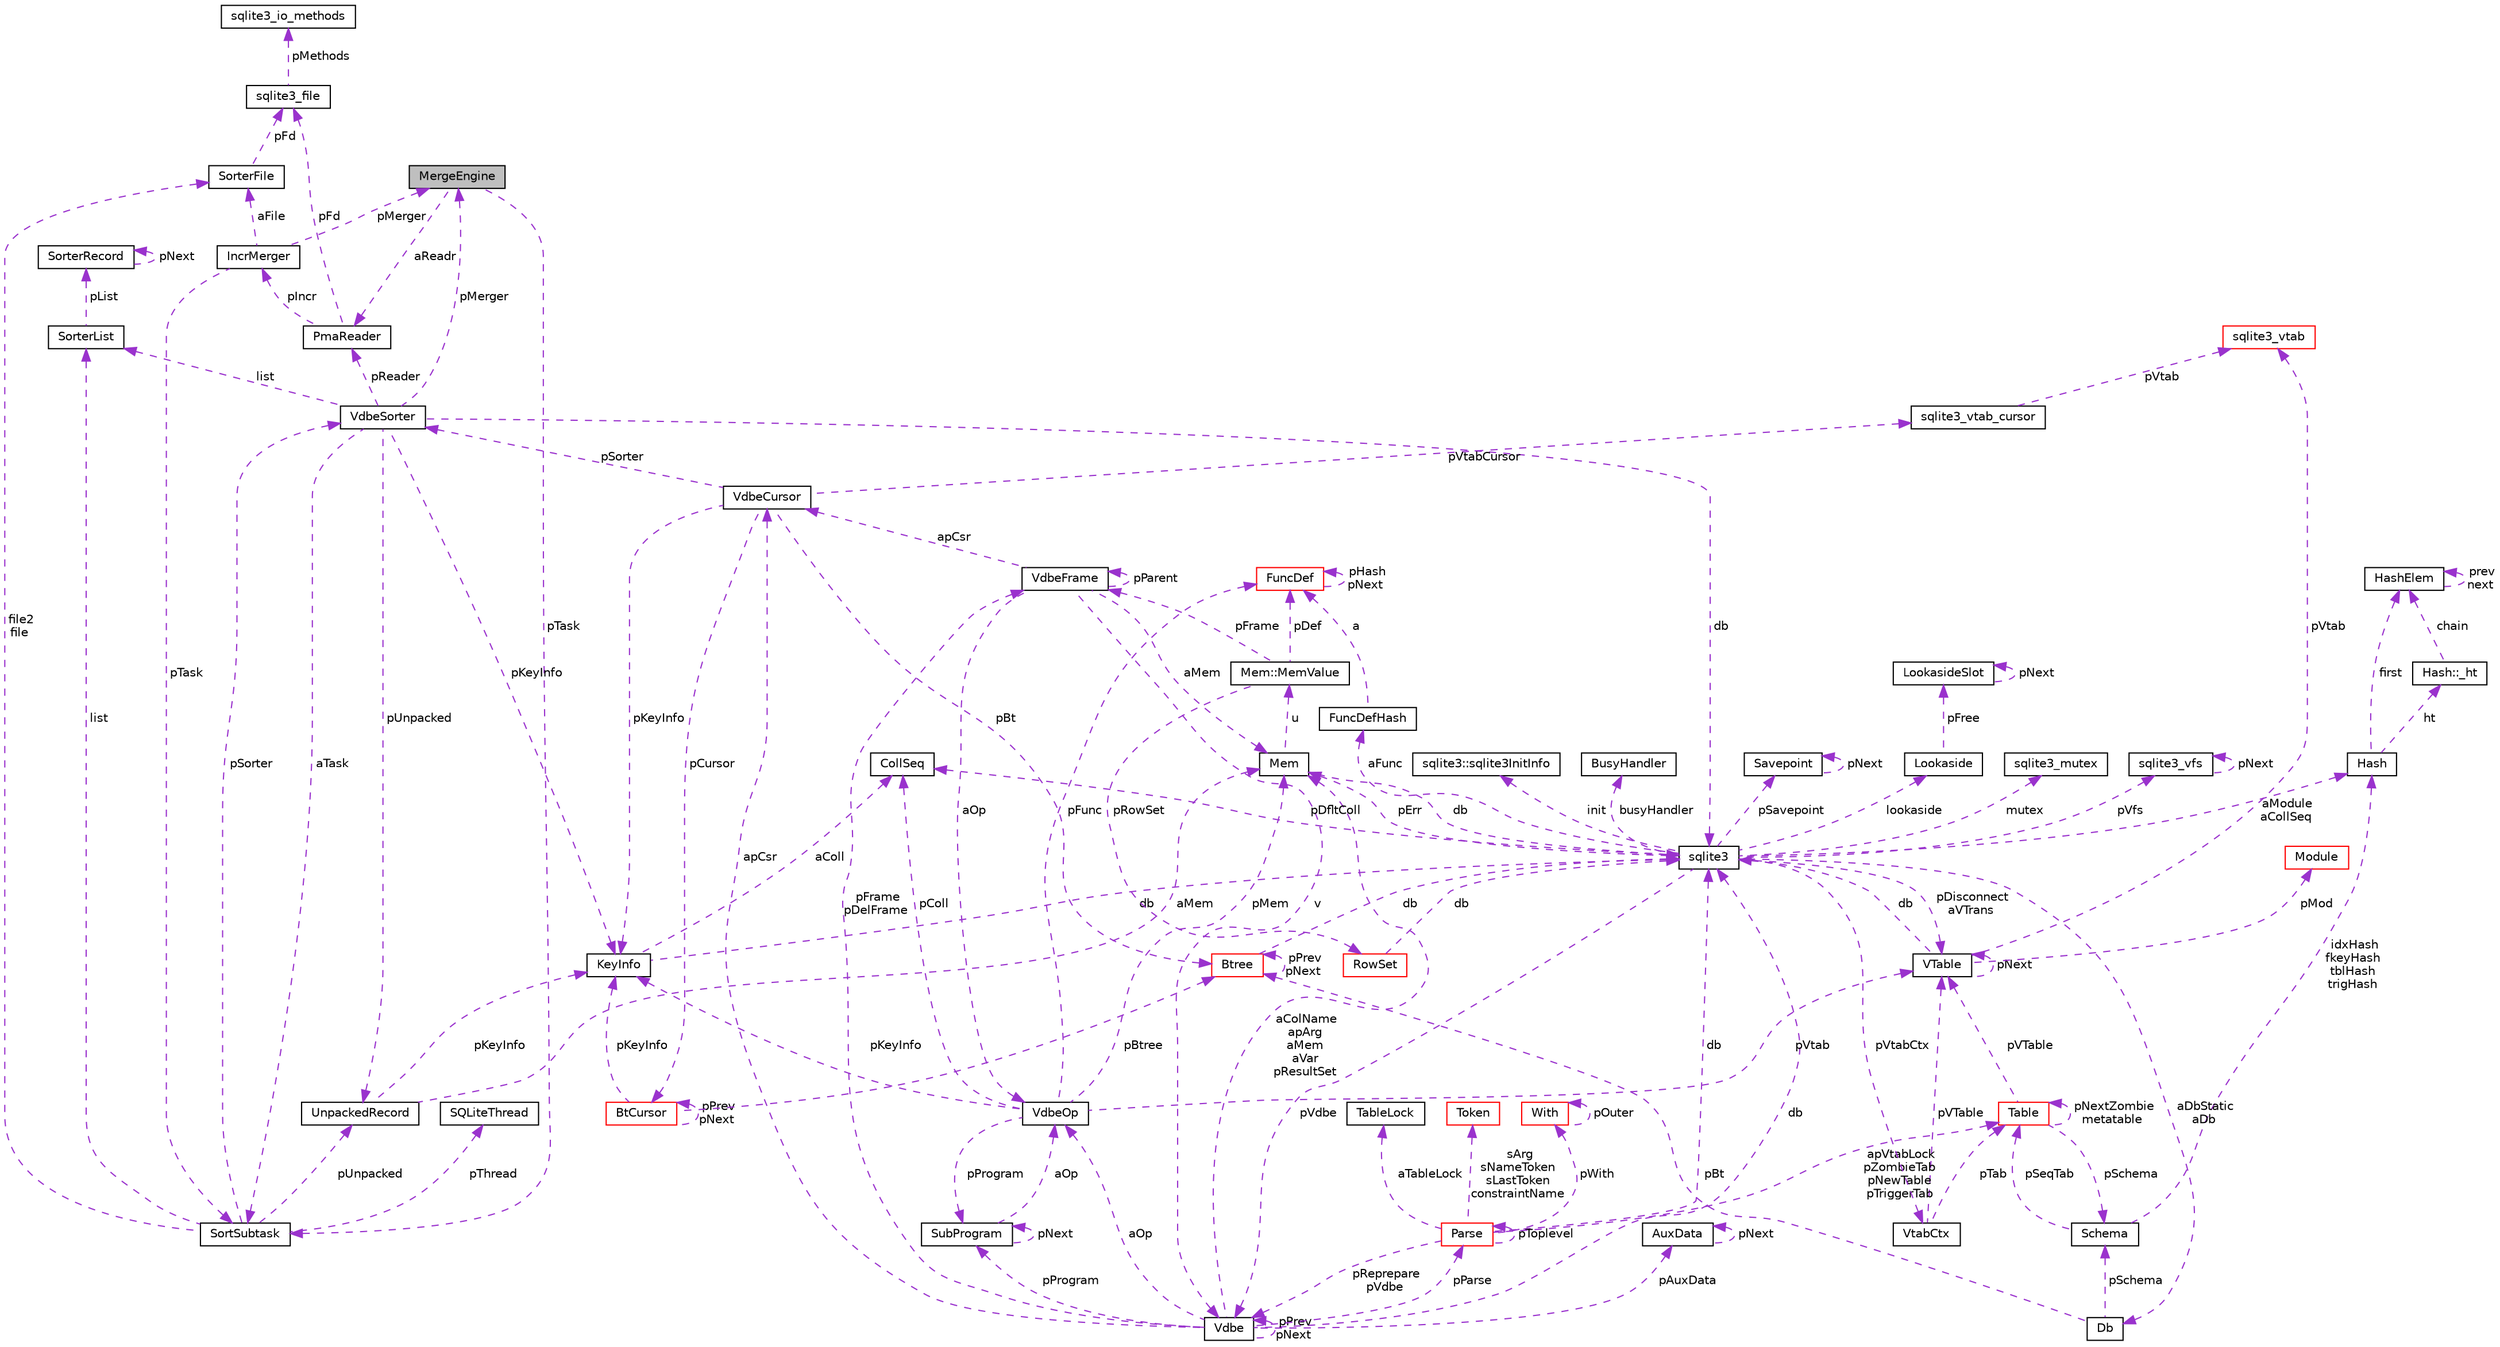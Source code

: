 digraph "MergeEngine"
{
  edge [fontname="Helvetica",fontsize="10",labelfontname="Helvetica",labelfontsize="10"];
  node [fontname="Helvetica",fontsize="10",shape=record];
  Node1 [label="MergeEngine",height=0.2,width=0.4,color="black", fillcolor="grey75", style="filled", fontcolor="black"];
  Node2 -> Node1 [dir="back",color="darkorchid3",fontsize="10",style="dashed",label=" aReadr" ];
  Node2 [label="PmaReader",height=0.2,width=0.4,color="black", fillcolor="white", style="filled",URL="$struct_pma_reader.html"];
  Node3 -> Node2 [dir="back",color="darkorchid3",fontsize="10",style="dashed",label=" pFd" ];
  Node3 [label="sqlite3_file",height=0.2,width=0.4,color="black", fillcolor="white", style="filled",URL="$structsqlite3__file.html"];
  Node4 -> Node3 [dir="back",color="darkorchid3",fontsize="10",style="dashed",label=" pMethods" ];
  Node4 [label="sqlite3_io_methods",height=0.2,width=0.4,color="black", fillcolor="white", style="filled",URL="$structsqlite3__io__methods.html"];
  Node5 -> Node2 [dir="back",color="darkorchid3",fontsize="10",style="dashed",label=" pIncr" ];
  Node5 [label="IncrMerger",height=0.2,width=0.4,color="black", fillcolor="white", style="filled",URL="$struct_incr_merger.html"];
  Node1 -> Node5 [dir="back",color="darkorchid3",fontsize="10",style="dashed",label=" pMerger" ];
  Node6 -> Node5 [dir="back",color="darkorchid3",fontsize="10",style="dashed",label=" aFile" ];
  Node6 [label="SorterFile",height=0.2,width=0.4,color="black", fillcolor="white", style="filled",URL="$struct_sorter_file.html"];
  Node3 -> Node6 [dir="back",color="darkorchid3",fontsize="10",style="dashed",label=" pFd" ];
  Node7 -> Node5 [dir="back",color="darkorchid3",fontsize="10",style="dashed",label=" pTask" ];
  Node7 [label="SortSubtask",height=0.2,width=0.4,color="black", fillcolor="white", style="filled",URL="$struct_sort_subtask.html"];
  Node8 -> Node7 [dir="back",color="darkorchid3",fontsize="10",style="dashed",label=" list" ];
  Node8 [label="SorterList",height=0.2,width=0.4,color="black", fillcolor="white", style="filled",URL="$struct_sorter_list.html"];
  Node9 -> Node8 [dir="back",color="darkorchid3",fontsize="10",style="dashed",label=" pList" ];
  Node9 [label="SorterRecord",height=0.2,width=0.4,color="black", fillcolor="white", style="filled",URL="$struct_sorter_record.html"];
  Node9 -> Node9 [dir="back",color="darkorchid3",fontsize="10",style="dashed",label=" pNext" ];
  Node10 -> Node7 [dir="back",color="darkorchid3",fontsize="10",style="dashed",label=" pSorter" ];
  Node10 [label="VdbeSorter",height=0.2,width=0.4,color="black", fillcolor="white", style="filled",URL="$struct_vdbe_sorter.html"];
  Node8 -> Node10 [dir="back",color="darkorchid3",fontsize="10",style="dashed",label=" list" ];
  Node11 -> Node10 [dir="back",color="darkorchid3",fontsize="10",style="dashed",label=" db" ];
  Node11 [label="sqlite3",height=0.2,width=0.4,color="black", fillcolor="white", style="filled",URL="$structsqlite3.html"];
  Node12 -> Node11 [dir="back",color="darkorchid3",fontsize="10",style="dashed",label=" pErr" ];
  Node12 [label="Mem",height=0.2,width=0.4,color="black", fillcolor="white", style="filled",URL="$struct_mem.html"];
  Node13 -> Node12 [dir="back",color="darkorchid3",fontsize="10",style="dashed",label=" u" ];
  Node13 [label="Mem::MemValue",height=0.2,width=0.4,color="black", fillcolor="white", style="filled",URL="$union_mem_1_1_mem_value.html"];
  Node14 -> Node13 [dir="back",color="darkorchid3",fontsize="10",style="dashed",label=" pFrame" ];
  Node14 [label="VdbeFrame",height=0.2,width=0.4,color="black", fillcolor="white", style="filled",URL="$struct_vdbe_frame.html"];
  Node12 -> Node14 [dir="back",color="darkorchid3",fontsize="10",style="dashed",label=" aMem" ];
  Node15 -> Node14 [dir="back",color="darkorchid3",fontsize="10",style="dashed",label=" v" ];
  Node15 [label="Vdbe",height=0.2,width=0.4,color="black", fillcolor="white", style="filled",URL="$struct_vdbe.html"];
  Node15 -> Node15 [dir="back",color="darkorchid3",fontsize="10",style="dashed",label=" pPrev\npNext" ];
  Node12 -> Node15 [dir="back",color="darkorchid3",fontsize="10",style="dashed",label=" aColName\napArg\naMem\naVar\npResultSet" ];
  Node11 -> Node15 [dir="back",color="darkorchid3",fontsize="10",style="dashed",label=" db" ];
  Node14 -> Node15 [dir="back",color="darkorchid3",fontsize="10",style="dashed",label=" pFrame\npDelFrame" ];
  Node16 -> Node15 [dir="back",color="darkorchid3",fontsize="10",style="dashed",label=" pAuxData" ];
  Node16 [label="AuxData",height=0.2,width=0.4,color="black", fillcolor="white", style="filled",URL="$struct_aux_data.html"];
  Node16 -> Node16 [dir="back",color="darkorchid3",fontsize="10",style="dashed",label=" pNext" ];
  Node17 -> Node15 [dir="back",color="darkorchid3",fontsize="10",style="dashed",label=" pProgram" ];
  Node17 [label="SubProgram",height=0.2,width=0.4,color="black", fillcolor="white", style="filled",URL="$struct_sub_program.html"];
  Node17 -> Node17 [dir="back",color="darkorchid3",fontsize="10",style="dashed",label=" pNext" ];
  Node18 -> Node17 [dir="back",color="darkorchid3",fontsize="10",style="dashed",label=" aOp" ];
  Node18 [label="VdbeOp",height=0.2,width=0.4,color="black", fillcolor="white", style="filled",URL="$struct_vdbe_op.html"];
  Node12 -> Node18 [dir="back",color="darkorchid3",fontsize="10",style="dashed",label=" pMem" ];
  Node19 -> Node18 [dir="back",color="darkorchid3",fontsize="10",style="dashed",label=" pColl" ];
  Node19 [label="CollSeq",height=0.2,width=0.4,color="black", fillcolor="white", style="filled",URL="$struct_coll_seq.html"];
  Node20 -> Node18 [dir="back",color="darkorchid3",fontsize="10",style="dashed",label=" pVtab" ];
  Node20 [label="VTable",height=0.2,width=0.4,color="black", fillcolor="white", style="filled",URL="$struct_v_table.html"];
  Node11 -> Node20 [dir="back",color="darkorchid3",fontsize="10",style="dashed",label=" db" ];
  Node20 -> Node20 [dir="back",color="darkorchid3",fontsize="10",style="dashed",label=" pNext" ];
  Node21 -> Node20 [dir="back",color="darkorchid3",fontsize="10",style="dashed",label=" pMod" ];
  Node21 [label="Module",height=0.2,width=0.4,color="red", fillcolor="white", style="filled",URL="$struct_module.html"];
  Node22 -> Node20 [dir="back",color="darkorchid3",fontsize="10",style="dashed",label=" pVtab" ];
  Node22 [label="sqlite3_vtab",height=0.2,width=0.4,color="red", fillcolor="white", style="filled",URL="$structsqlite3__vtab.html"];
  Node17 -> Node18 [dir="back",color="darkorchid3",fontsize="10",style="dashed",label=" pProgram" ];
  Node23 -> Node18 [dir="back",color="darkorchid3",fontsize="10",style="dashed",label=" pKeyInfo" ];
  Node23 [label="KeyInfo",height=0.2,width=0.4,color="black", fillcolor="white", style="filled",URL="$struct_key_info.html"];
  Node11 -> Node23 [dir="back",color="darkorchid3",fontsize="10",style="dashed",label=" db" ];
  Node19 -> Node23 [dir="back",color="darkorchid3",fontsize="10",style="dashed",label=" aColl" ];
  Node24 -> Node18 [dir="back",color="darkorchid3",fontsize="10",style="dashed",label=" pFunc" ];
  Node24 [label="FuncDef",height=0.2,width=0.4,color="red", fillcolor="white", style="filled",URL="$struct_func_def.html"];
  Node24 -> Node24 [dir="back",color="darkorchid3",fontsize="10",style="dashed",label=" pHash\npNext" ];
  Node25 -> Node15 [dir="back",color="darkorchid3",fontsize="10",style="dashed",label=" apCsr" ];
  Node25 [label="VdbeCursor",height=0.2,width=0.4,color="black", fillcolor="white", style="filled",URL="$struct_vdbe_cursor.html"];
  Node26 -> Node25 [dir="back",color="darkorchid3",fontsize="10",style="dashed",label=" pCursor" ];
  Node26 [label="BtCursor",height=0.2,width=0.4,color="red", fillcolor="white", style="filled",URL="$struct_bt_cursor.html"];
  Node26 -> Node26 [dir="back",color="darkorchid3",fontsize="10",style="dashed",label=" pPrev\npNext" ];
  Node23 -> Node26 [dir="back",color="darkorchid3",fontsize="10",style="dashed",label=" pKeyInfo" ];
  Node27 -> Node26 [dir="back",color="darkorchid3",fontsize="10",style="dashed",label=" pBtree" ];
  Node27 [label="Btree",height=0.2,width=0.4,color="red", fillcolor="white", style="filled",URL="$struct_btree.html"];
  Node11 -> Node27 [dir="back",color="darkorchid3",fontsize="10",style="dashed",label=" db" ];
  Node27 -> Node27 [dir="back",color="darkorchid3",fontsize="10",style="dashed",label=" pPrev\npNext" ];
  Node28 -> Node25 [dir="back",color="darkorchid3",fontsize="10",style="dashed",label=" pVtabCursor" ];
  Node28 [label="sqlite3_vtab_cursor",height=0.2,width=0.4,color="black", fillcolor="white", style="filled",URL="$structsqlite3__vtab__cursor.html"];
  Node22 -> Node28 [dir="back",color="darkorchid3",fontsize="10",style="dashed",label=" pVtab" ];
  Node10 -> Node25 [dir="back",color="darkorchid3",fontsize="10",style="dashed",label=" pSorter" ];
  Node23 -> Node25 [dir="back",color="darkorchid3",fontsize="10",style="dashed",label=" pKeyInfo" ];
  Node27 -> Node25 [dir="back",color="darkorchid3",fontsize="10",style="dashed",label=" pBt" ];
  Node29 -> Node15 [dir="back",color="darkorchid3",fontsize="10",style="dashed",label=" pParse" ];
  Node29 [label="Parse",height=0.2,width=0.4,color="red", fillcolor="white", style="filled",URL="$struct_parse.html"];
  Node15 -> Node29 [dir="back",color="darkorchid3",fontsize="10",style="dashed",label=" pReprepare\npVdbe" ];
  Node11 -> Node29 [dir="back",color="darkorchid3",fontsize="10",style="dashed",label=" db" ];
  Node30 -> Node29 [dir="back",color="darkorchid3",fontsize="10",style="dashed",label=" aTableLock" ];
  Node30 [label="TableLock",height=0.2,width=0.4,color="black", fillcolor="white", style="filled",URL="$struct_table_lock.html"];
  Node31 -> Node29 [dir="back",color="darkorchid3",fontsize="10",style="dashed",label=" sArg\nsNameToken\nsLastToken\nconstraintName" ];
  Node31 [label="Token",height=0.2,width=0.4,color="red", fillcolor="white", style="filled",URL="$struct_token.html"];
  Node32 -> Node29 [dir="back",color="darkorchid3",fontsize="10",style="dashed",label=" pWith" ];
  Node32 [label="With",height=0.2,width=0.4,color="red", fillcolor="white", style="filled",URL="$struct_with.html"];
  Node32 -> Node32 [dir="back",color="darkorchid3",fontsize="10",style="dashed",label=" pOuter" ];
  Node33 -> Node29 [dir="back",color="darkorchid3",fontsize="10",style="dashed",label=" apVtabLock\npZombieTab\npNewTable\npTriggerTab" ];
  Node33 [label="Table",height=0.2,width=0.4,color="red", fillcolor="white", style="filled",URL="$struct_table.html"];
  Node34 -> Node33 [dir="back",color="darkorchid3",fontsize="10",style="dashed",label=" pSchema" ];
  Node34 [label="Schema",height=0.2,width=0.4,color="black", fillcolor="white", style="filled",URL="$struct_schema.html"];
  Node33 -> Node34 [dir="back",color="darkorchid3",fontsize="10",style="dashed",label=" pSeqTab" ];
  Node35 -> Node34 [dir="back",color="darkorchid3",fontsize="10",style="dashed",label=" idxHash\nfkeyHash\ntblHash\ntrigHash" ];
  Node35 [label="Hash",height=0.2,width=0.4,color="black", fillcolor="white", style="filled",URL="$struct_hash.html"];
  Node36 -> Node35 [dir="back",color="darkorchid3",fontsize="10",style="dashed",label=" ht" ];
  Node36 [label="Hash::_ht",height=0.2,width=0.4,color="black", fillcolor="white", style="filled",URL="$struct_hash_1_1__ht.html"];
  Node37 -> Node36 [dir="back",color="darkorchid3",fontsize="10",style="dashed",label=" chain" ];
  Node37 [label="HashElem",height=0.2,width=0.4,color="black", fillcolor="white", style="filled",URL="$struct_hash_elem.html"];
  Node37 -> Node37 [dir="back",color="darkorchid3",fontsize="10",style="dashed",label=" prev\nnext" ];
  Node37 -> Node35 [dir="back",color="darkorchid3",fontsize="10",style="dashed",label=" first" ];
  Node20 -> Node33 [dir="back",color="darkorchid3",fontsize="10",style="dashed",label=" pVTable" ];
  Node33 -> Node33 [dir="back",color="darkorchid3",fontsize="10",style="dashed",label=" pNextZombie\nmetatable" ];
  Node29 -> Node29 [dir="back",color="darkorchid3",fontsize="10",style="dashed",label=" pToplevel" ];
  Node18 -> Node15 [dir="back",color="darkorchid3",fontsize="10",style="dashed",label=" aOp" ];
  Node14 -> Node14 [dir="back",color="darkorchid3",fontsize="10",style="dashed",label=" pParent" ];
  Node25 -> Node14 [dir="back",color="darkorchid3",fontsize="10",style="dashed",label=" apCsr" ];
  Node18 -> Node14 [dir="back",color="darkorchid3",fontsize="10",style="dashed",label=" aOp" ];
  Node38 -> Node13 [dir="back",color="darkorchid3",fontsize="10",style="dashed",label=" pRowSet" ];
  Node38 [label="RowSet",height=0.2,width=0.4,color="red", fillcolor="white", style="filled",URL="$struct_row_set.html"];
  Node11 -> Node38 [dir="back",color="darkorchid3",fontsize="10",style="dashed",label=" db" ];
  Node24 -> Node13 [dir="back",color="darkorchid3",fontsize="10",style="dashed",label=" pDef" ];
  Node11 -> Node12 [dir="back",color="darkorchid3",fontsize="10",style="dashed",label=" db" ];
  Node15 -> Node11 [dir="back",color="darkorchid3",fontsize="10",style="dashed",label=" pVdbe" ];
  Node39 -> Node11 [dir="back",color="darkorchid3",fontsize="10",style="dashed",label=" pSavepoint" ];
  Node39 [label="Savepoint",height=0.2,width=0.4,color="black", fillcolor="white", style="filled",URL="$struct_savepoint.html"];
  Node39 -> Node39 [dir="back",color="darkorchid3",fontsize="10",style="dashed",label=" pNext" ];
  Node40 -> Node11 [dir="back",color="darkorchid3",fontsize="10",style="dashed",label=" aFunc" ];
  Node40 [label="FuncDefHash",height=0.2,width=0.4,color="black", fillcolor="white", style="filled",URL="$struct_func_def_hash.html"];
  Node24 -> Node40 [dir="back",color="darkorchid3",fontsize="10",style="dashed",label=" a" ];
  Node41 -> Node11 [dir="back",color="darkorchid3",fontsize="10",style="dashed",label=" lookaside" ];
  Node41 [label="Lookaside",height=0.2,width=0.4,color="black", fillcolor="white", style="filled",URL="$struct_lookaside.html"];
  Node42 -> Node41 [dir="back",color="darkorchid3",fontsize="10",style="dashed",label=" pFree" ];
  Node42 [label="LookasideSlot",height=0.2,width=0.4,color="black", fillcolor="white", style="filled",URL="$struct_lookaside_slot.html"];
  Node42 -> Node42 [dir="back",color="darkorchid3",fontsize="10",style="dashed",label=" pNext" ];
  Node43 -> Node11 [dir="back",color="darkorchid3",fontsize="10",style="dashed",label=" mutex" ];
  Node43 [label="sqlite3_mutex",height=0.2,width=0.4,color="black", fillcolor="white", style="filled",URL="$structsqlite3__mutex.html"];
  Node44 -> Node11 [dir="back",color="darkorchid3",fontsize="10",style="dashed",label=" pVfs" ];
  Node44 [label="sqlite3_vfs",height=0.2,width=0.4,color="black", fillcolor="white", style="filled",URL="$structsqlite3__vfs.html"];
  Node44 -> Node44 [dir="back",color="darkorchid3",fontsize="10",style="dashed",label=" pNext" ];
  Node45 -> Node11 [dir="back",color="darkorchid3",fontsize="10",style="dashed",label=" init" ];
  Node45 [label="sqlite3::sqlite3InitInfo",height=0.2,width=0.4,color="black", fillcolor="white", style="filled",URL="$structsqlite3_1_1sqlite3_init_info.html"];
  Node46 -> Node11 [dir="back",color="darkorchid3",fontsize="10",style="dashed",label=" busyHandler" ];
  Node46 [label="BusyHandler",height=0.2,width=0.4,color="black", fillcolor="white", style="filled",URL="$struct_busy_handler.html"];
  Node47 -> Node11 [dir="back",color="darkorchid3",fontsize="10",style="dashed",label=" pVtabCtx" ];
  Node47 [label="VtabCtx",height=0.2,width=0.4,color="black", fillcolor="white", style="filled",URL="$struct_vtab_ctx.html"];
  Node20 -> Node47 [dir="back",color="darkorchid3",fontsize="10",style="dashed",label=" pVTable" ];
  Node33 -> Node47 [dir="back",color="darkorchid3",fontsize="10",style="dashed",label=" pTab" ];
  Node19 -> Node11 [dir="back",color="darkorchid3",fontsize="10",style="dashed",label=" pDfltColl" ];
  Node20 -> Node11 [dir="back",color="darkorchid3",fontsize="10",style="dashed",label=" pDisconnect\naVTrans" ];
  Node48 -> Node11 [dir="back",color="darkorchid3",fontsize="10",style="dashed",label=" aDbStatic\naDb" ];
  Node48 [label="Db",height=0.2,width=0.4,color="black", fillcolor="white", style="filled",URL="$struct_db.html"];
  Node34 -> Node48 [dir="back",color="darkorchid3",fontsize="10",style="dashed",label=" pSchema" ];
  Node27 -> Node48 [dir="back",color="darkorchid3",fontsize="10",style="dashed",label=" pBt" ];
  Node35 -> Node11 [dir="back",color="darkorchid3",fontsize="10",style="dashed",label=" aModule\naCollSeq" ];
  Node1 -> Node10 [dir="back",color="darkorchid3",fontsize="10",style="dashed",label=" pMerger" ];
  Node2 -> Node10 [dir="back",color="darkorchid3",fontsize="10",style="dashed",label=" pReader" ];
  Node23 -> Node10 [dir="back",color="darkorchid3",fontsize="10",style="dashed",label=" pKeyInfo" ];
  Node49 -> Node10 [dir="back",color="darkorchid3",fontsize="10",style="dashed",label=" pUnpacked" ];
  Node49 [label="UnpackedRecord",height=0.2,width=0.4,color="black", fillcolor="white", style="filled",URL="$struct_unpacked_record.html"];
  Node12 -> Node49 [dir="back",color="darkorchid3",fontsize="10",style="dashed",label=" aMem" ];
  Node23 -> Node49 [dir="back",color="darkorchid3",fontsize="10",style="dashed",label=" pKeyInfo" ];
  Node7 -> Node10 [dir="back",color="darkorchid3",fontsize="10",style="dashed",label=" aTask" ];
  Node50 -> Node7 [dir="back",color="darkorchid3",fontsize="10",style="dashed",label=" pThread" ];
  Node50 [label="SQLiteThread",height=0.2,width=0.4,color="black", fillcolor="white", style="filled",URL="$struct_s_q_lite_thread.html"];
  Node49 -> Node7 [dir="back",color="darkorchid3",fontsize="10",style="dashed",label=" pUnpacked" ];
  Node6 -> Node7 [dir="back",color="darkorchid3",fontsize="10",style="dashed",label=" file2\nfile" ];
  Node7 -> Node1 [dir="back",color="darkorchid3",fontsize="10",style="dashed",label=" pTask" ];
}

